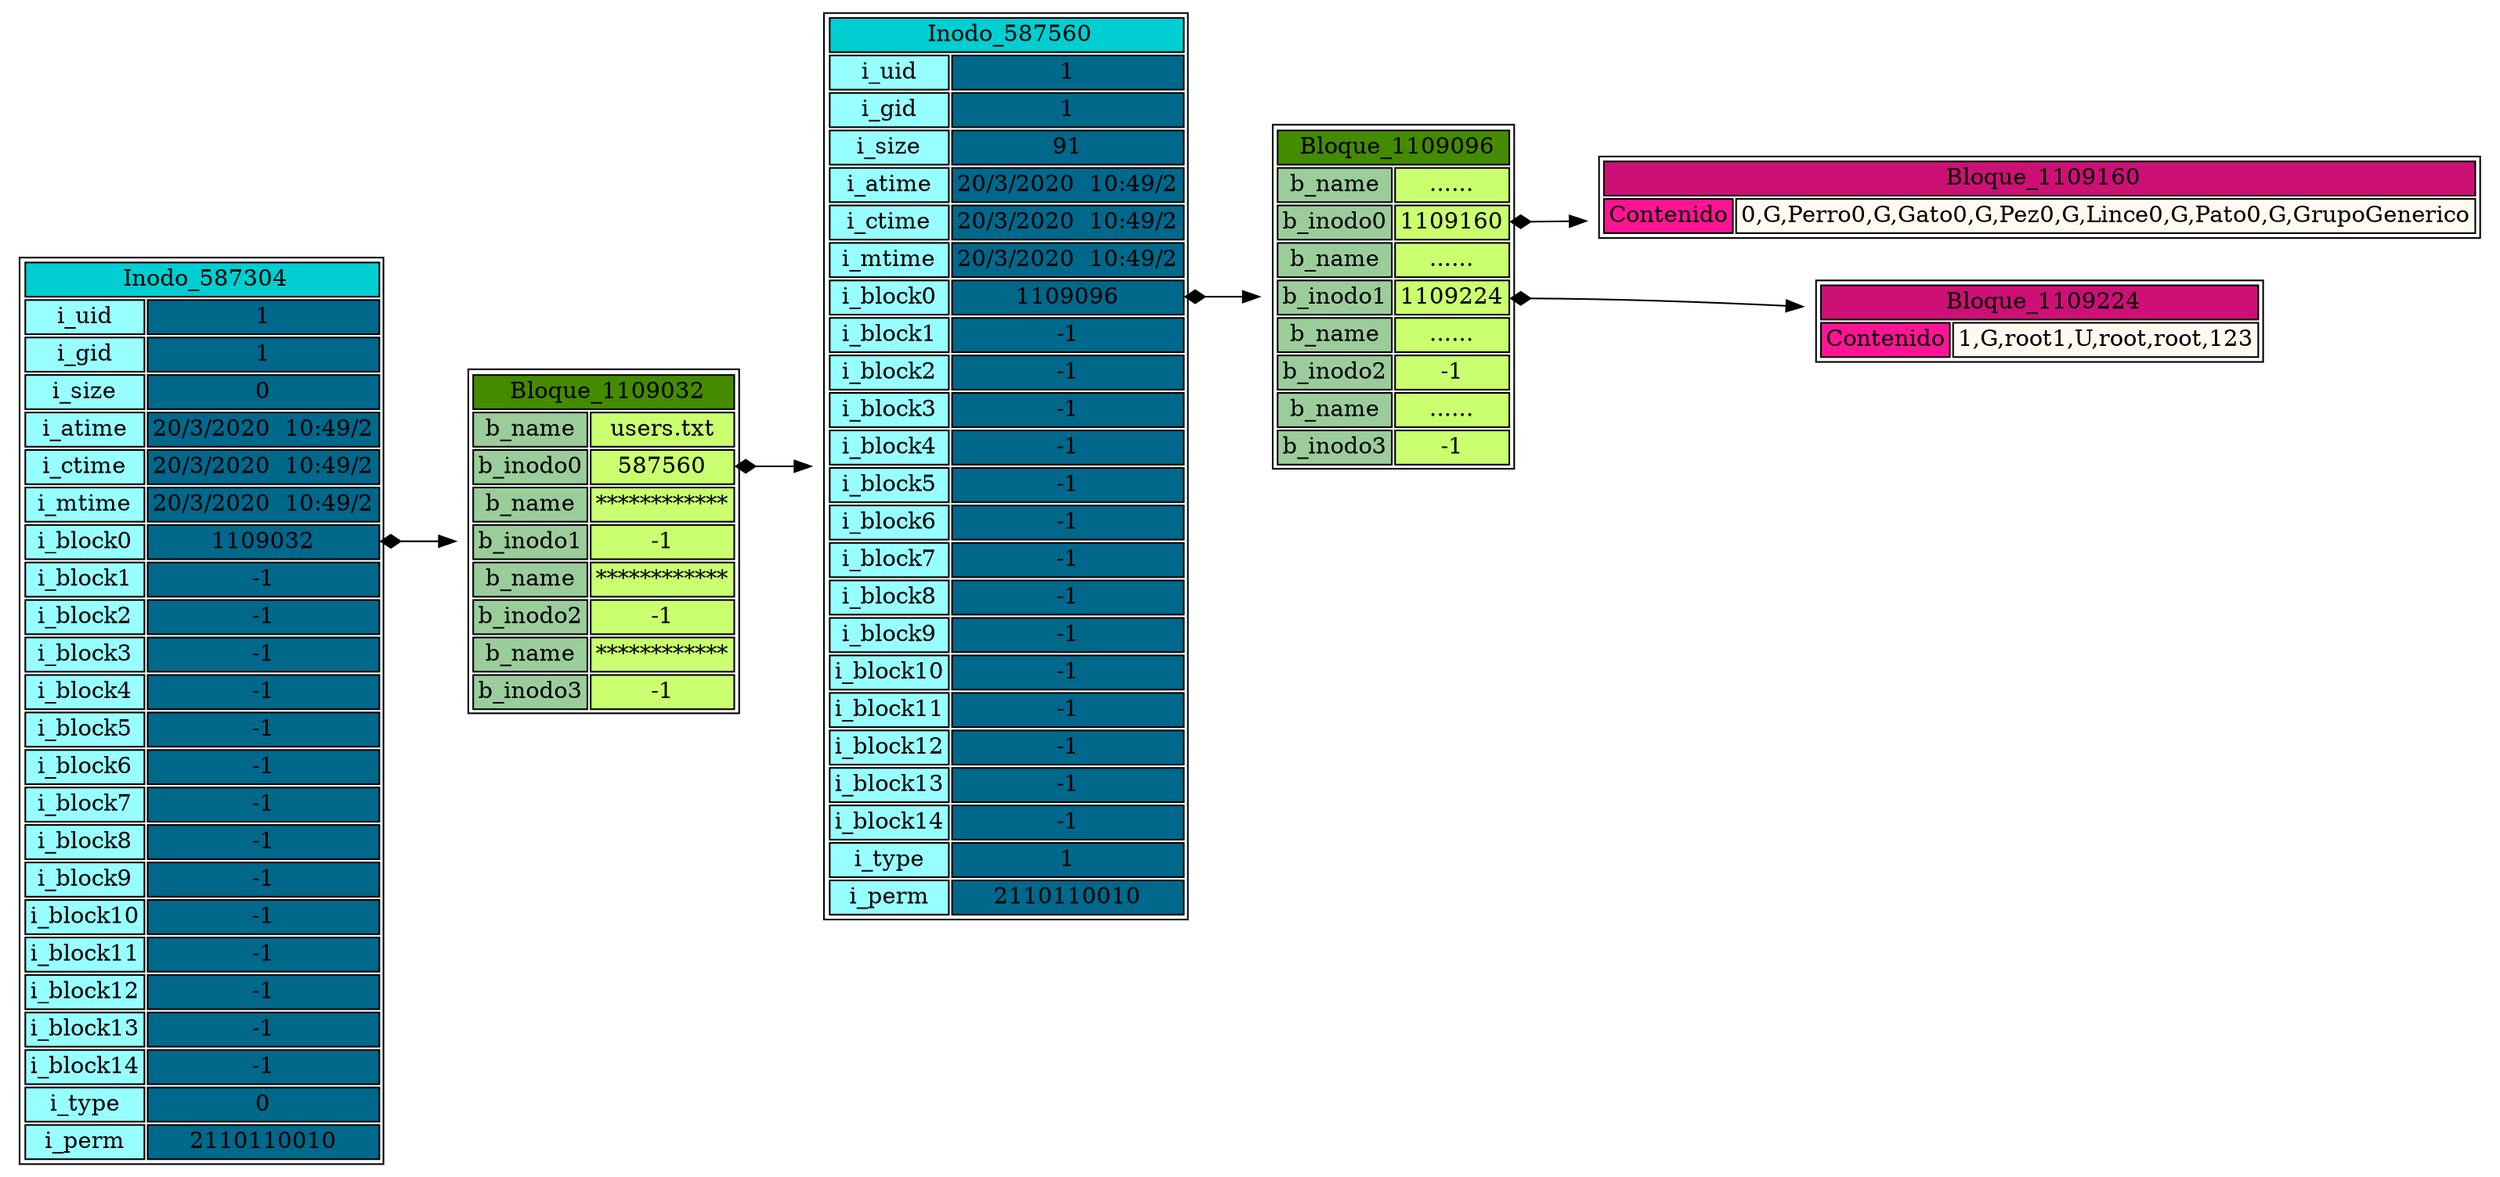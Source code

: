 digraph G { 
 rankdir=LR node 
 [shape=plaintext] 
I587304 [ label=< <TABLE BGCOLOR="white"><TR><TD COLSPAN="2" BGCOLOR="darkturquoise" > Inodo_587304</TD></TR>
<TR><TD BGCOLOR="darkslategray1">i_uid</TD><TD BGCOLOR="deepskyblue4">1</TD>  </TR>
<TR><TD BGCOLOR="darkslategray1">i_gid</TD><TD BGCOLOR="deepskyblue4">1</TD>  </TR>
<TR><TD BGCOLOR="darkslategray1">i_size</TD><TD BGCOLOR="deepskyblue4">0</TD>  </TR>
<TR><TD BGCOLOR="darkslategray1">i_atime</TD><TD BGCOLOR="deepskyblue4">20/3/2020  10:49/2</TD>  </TR>
<TR><TD BGCOLOR="darkslategray1">i_ctime</TD><TD BGCOLOR="deepskyblue4">20/3/2020  10:49/2</TD>  </TR>
<TR><TD BGCOLOR="darkslategray1">i_mtime</TD><TD BGCOLOR="deepskyblue4">20/3/2020  10:49/2</TD>  </TR>
<TR><TD  BGCOLOR="darkslategray1">i_block0</TD><TD PORT="P0" BGCOLOR="deepskyblue4">1109032</TD>  </TR> 
<TR><TD  BGCOLOR="darkslategray1">i_block1</TD><TD PORT="P1" BGCOLOR="deepskyblue4">-1</TD>  </TR> 
<TR><TD  BGCOLOR="darkslategray1">i_block2</TD><TD PORT="P2" BGCOLOR="deepskyblue4">-1</TD>  </TR> 
<TR><TD  BGCOLOR="darkslategray1">i_block3</TD><TD PORT="P3" BGCOLOR="deepskyblue4">-1</TD>  </TR> 
<TR><TD  BGCOLOR="darkslategray1">i_block4</TD><TD PORT="P4" BGCOLOR="deepskyblue4">-1</TD>  </TR> 
<TR><TD  BGCOLOR="darkslategray1">i_block5</TD><TD PORT="P5" BGCOLOR="deepskyblue4">-1</TD>  </TR> 
<TR><TD  BGCOLOR="darkslategray1">i_block6</TD><TD PORT="P6" BGCOLOR="deepskyblue4">-1</TD>  </TR> 
<TR><TD  BGCOLOR="darkslategray1">i_block7</TD><TD PORT="P7" BGCOLOR="deepskyblue4">-1</TD>  </TR> 
<TR><TD  BGCOLOR="darkslategray1">i_block8</TD><TD PORT="P8" BGCOLOR="deepskyblue4">-1</TD>  </TR> 
<TR><TD  BGCOLOR="darkslategray1">i_block9</TD><TD PORT="P9" BGCOLOR="deepskyblue4">-1</TD>  </TR> 
<TR><TD  BGCOLOR="darkslategray1">i_block10</TD><TD PORT="P10" BGCOLOR="deepskyblue4">-1</TD>  </TR> 
<TR><TD  BGCOLOR="darkslategray1">i_block11</TD><TD PORT="P11" BGCOLOR="deepskyblue4">-1</TD>  </TR> 
<TR><TD  BGCOLOR="darkslategray1">i_block12</TD><TD PORT="P12" BGCOLOR="deepskyblue4">-1</TD>  </TR> 
<TR><TD  BGCOLOR="darkslategray1">i_block13</TD><TD PORT="P13" BGCOLOR="deepskyblue4">-1</TD>  </TR> 
<TR><TD  BGCOLOR="darkslategray1">i_block14</TD><TD PORT="P14" BGCOLOR="deepskyblue4">-1</TD>  </TR> 
<TR><TD BGCOLOR="darkslategray1">i_type</TD><TD BGCOLOR="deepskyblue4">0</TD>  </TR>
<TR><TD BGCOLOR="darkslategray1">i_perm</TD><TD BGCOLOR="deepskyblue4">2110110010</TD>  </TR>
</TABLE>>] 
I587304:P0->B1109032 [dir=both arrowtail = diamond] 
B1109032 [ label=< <TABLE BGCOLOR="white"><TR><TD COLSPAN="2" BGCOLOR="chartreuse4" > Bloque_1109032</TD></TR>
<TR><TD BGCOLOR="darkseagreen3">b_name</TD><TD BGCOLOR="darkolivegreen1">users.txt</TD>  </TR>
<TR><TD  BGCOLOR="darkseagreen3">b_inodo0</TD><TD PORT="P0" BGCOLOR="darkolivegreen1">587560</TD>  </TR> 
<TR><TD BGCOLOR="darkseagreen3">b_name</TD><TD BGCOLOR="darkolivegreen1">************</TD>  </TR>
<TR><TD  BGCOLOR="darkseagreen3">b_inodo1</TD><TD PORT="P1" BGCOLOR="darkolivegreen1">-1</TD>  </TR> 
<TR><TD BGCOLOR="darkseagreen3">b_name</TD><TD BGCOLOR="darkolivegreen1">************</TD>  </TR>
<TR><TD  BGCOLOR="darkseagreen3">b_inodo2</TD><TD PORT="P2" BGCOLOR="darkolivegreen1">-1</TD>  </TR> 
<TR><TD BGCOLOR="darkseagreen3">b_name</TD><TD BGCOLOR="darkolivegreen1">************</TD>  </TR>
<TR><TD  BGCOLOR="darkseagreen3">b_inodo3</TD><TD PORT="P3" BGCOLOR="darkolivegreen1">-1</TD>  </TR> 
</TABLE>>] 
B1109032:P0->I587560 [dir=both arrowtail = diamond] 
I587560 [ label=< <TABLE BGCOLOR="white"><TR><TD COLSPAN="2" BGCOLOR="darkturquoise" > Inodo_587560</TD></TR>
<TR><TD BGCOLOR="darkslategray1">i_uid</TD><TD BGCOLOR="deepskyblue4">1</TD>  </TR>
<TR><TD BGCOLOR="darkslategray1">i_gid</TD><TD BGCOLOR="deepskyblue4">1</TD>  </TR>
<TR><TD BGCOLOR="darkslategray1">i_size</TD><TD BGCOLOR="deepskyblue4">91</TD>  </TR>
<TR><TD BGCOLOR="darkslategray1">i_atime</TD><TD BGCOLOR="deepskyblue4">20/3/2020  10:49/2</TD>  </TR>
<TR><TD BGCOLOR="darkslategray1">i_ctime</TD><TD BGCOLOR="deepskyblue4">20/3/2020  10:49/2</TD>  </TR>
<TR><TD BGCOLOR="darkslategray1">i_mtime</TD><TD BGCOLOR="deepskyblue4">20/3/2020  10:49/2</TD>  </TR>
<TR><TD  BGCOLOR="darkslategray1">i_block0</TD><TD PORT="P0" BGCOLOR="deepskyblue4">1109096</TD>  </TR> 
<TR><TD  BGCOLOR="darkslategray1">i_block1</TD><TD PORT="P1" BGCOLOR="deepskyblue4">-1</TD>  </TR> 
<TR><TD  BGCOLOR="darkslategray1">i_block2</TD><TD PORT="P2" BGCOLOR="deepskyblue4">-1</TD>  </TR> 
<TR><TD  BGCOLOR="darkslategray1">i_block3</TD><TD PORT="P3" BGCOLOR="deepskyblue4">-1</TD>  </TR> 
<TR><TD  BGCOLOR="darkslategray1">i_block4</TD><TD PORT="P4" BGCOLOR="deepskyblue4">-1</TD>  </TR> 
<TR><TD  BGCOLOR="darkslategray1">i_block5</TD><TD PORT="P5" BGCOLOR="deepskyblue4">-1</TD>  </TR> 
<TR><TD  BGCOLOR="darkslategray1">i_block6</TD><TD PORT="P6" BGCOLOR="deepskyblue4">-1</TD>  </TR> 
<TR><TD  BGCOLOR="darkslategray1">i_block7</TD><TD PORT="P7" BGCOLOR="deepskyblue4">-1</TD>  </TR> 
<TR><TD  BGCOLOR="darkslategray1">i_block8</TD><TD PORT="P8" BGCOLOR="deepskyblue4">-1</TD>  </TR> 
<TR><TD  BGCOLOR="darkslategray1">i_block9</TD><TD PORT="P9" BGCOLOR="deepskyblue4">-1</TD>  </TR> 
<TR><TD  BGCOLOR="darkslategray1">i_block10</TD><TD PORT="P10" BGCOLOR="deepskyblue4">-1</TD>  </TR> 
<TR><TD  BGCOLOR="darkslategray1">i_block11</TD><TD PORT="P11" BGCOLOR="deepskyblue4">-1</TD>  </TR> 
<TR><TD  BGCOLOR="darkslategray1">i_block12</TD><TD PORT="P12" BGCOLOR="deepskyblue4">-1</TD>  </TR> 
<TR><TD  BGCOLOR="darkslategray1">i_block13</TD><TD PORT="P13" BGCOLOR="deepskyblue4">-1</TD>  </TR> 
<TR><TD  BGCOLOR="darkslategray1">i_block14</TD><TD PORT="P14" BGCOLOR="deepskyblue4">-1</TD>  </TR> 
<TR><TD BGCOLOR="darkslategray1">i_type</TD><TD BGCOLOR="deepskyblue4">1</TD>  </TR>
<TR><TD BGCOLOR="darkslategray1">i_perm</TD><TD BGCOLOR="deepskyblue4">2110110010</TD>  </TR>
</TABLE>>] 
I587560:P0->B1109096 [dir=both arrowtail = diamond] 
B1109096 [ label=< <TABLE BGCOLOR="white"><TR><TD COLSPAN="2" BGCOLOR="chartreuse4" > Bloque_1109096</TD></TR>
<TR><TD BGCOLOR="darkseagreen3">b_name</TD><TD BGCOLOR="darkolivegreen1">......</TD>  </TR>
<TR><TD  BGCOLOR="darkseagreen3">b_inodo0</TD><TD PORT="P0" BGCOLOR="darkolivegreen1">1109160</TD>  </TR> 
<TR><TD BGCOLOR="darkseagreen3">b_name</TD><TD BGCOLOR="darkolivegreen1">......</TD>  </TR>
<TR><TD  BGCOLOR="darkseagreen3">b_inodo1</TD><TD PORT="P1" BGCOLOR="darkolivegreen1">1109224</TD>  </TR> 
<TR><TD BGCOLOR="darkseagreen3">b_name</TD><TD BGCOLOR="darkolivegreen1">......</TD>  </TR>
<TR><TD  BGCOLOR="darkseagreen3">b_inodo2</TD><TD PORT="P2" BGCOLOR="darkolivegreen1">-1</TD>  </TR> 
<TR><TD BGCOLOR="darkseagreen3">b_name</TD><TD BGCOLOR="darkolivegreen1">......</TD>  </TR>
<TR><TD  BGCOLOR="darkseagreen3">b_inodo3</TD><TD PORT="P3" BGCOLOR="darkolivegreen1">-1</TD>  </TR> 
</TABLE>>] 
B1109096:P0->B1109160 [dir=both arrowtail = diamond] 
B1109096:P1->B1109224 [dir=both arrowtail = diamond] 
B1109160 [ label=< <TABLE BGCOLOR="white"><TR><TD COLSPAN="2" BGCOLOR="deeppink3" > Bloque_1109160</TD></TR>
<TR><TD BGCOLOR="deeppink">Contenido</TD><TD BGCOLOR="floralwhite">0,G,Perro
0,G,Gato
0,G,Pez
0,G,Lince
0,G,Pato
0,G,GrupoGenerico
</TD>  </TR>
</TABLE>>] 
B1109224 [ label=< <TABLE BGCOLOR="white"><TR><TD COLSPAN="2" BGCOLOR="deeppink3" > Bloque_1109224</TD></TR>
<TR><TD BGCOLOR="deeppink">Contenido</TD><TD BGCOLOR="floralwhite">1,G,root
1,U,root,root,123
</TD>  </TR>
</TABLE>>] 

} 
